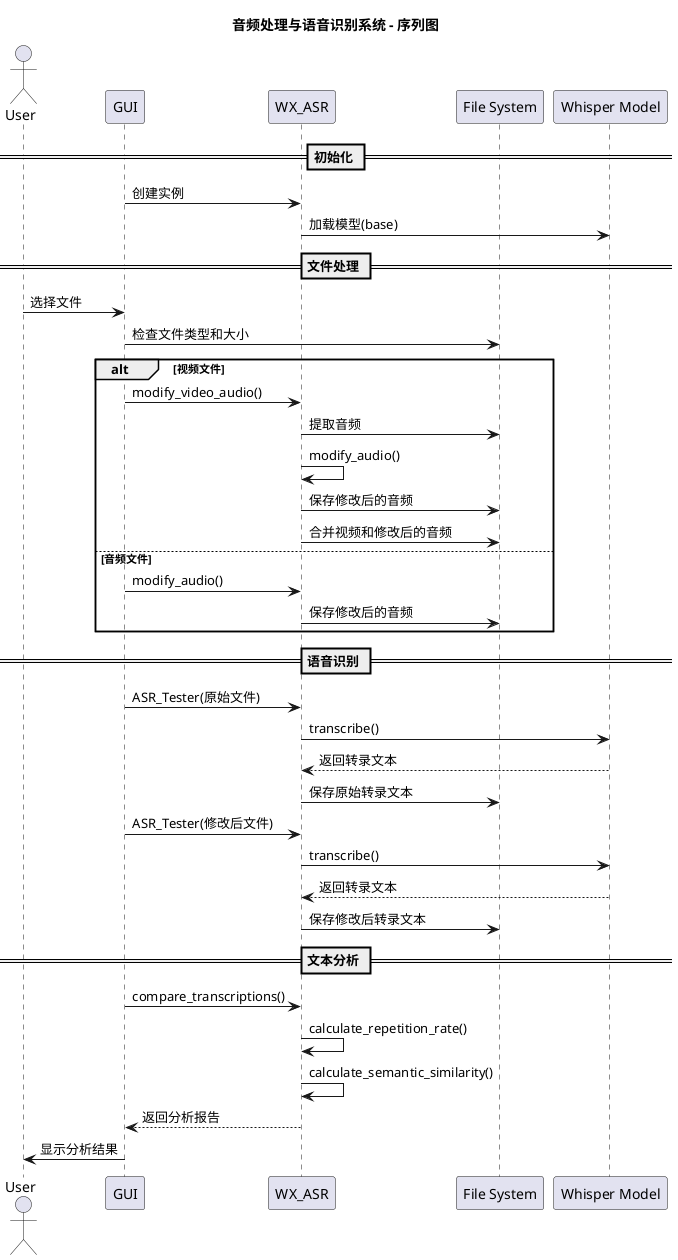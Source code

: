 @startuml WX_ASR Sequence

skinparam backgroundColor #FFFFFF
skinparam handwritten false
skinparam defaultFontName Microsoft YaHei

title 音频处理与语音识别系统 - 序列图

actor User
participant GUI
participant WX_ASR
participant "File System" as FS
participant "Whisper Model" as Whisper

== 初始化 ==
GUI -> WX_ASR: 创建实例
WX_ASR -> Whisper: 加载模型(base)

== 文件处理 ==
User -> GUI: 选择文件
GUI -> FS: 检查文件类型和大小

alt 视频文件
    GUI -> WX_ASR: modify_video_audio()
    WX_ASR -> FS: 提取音频
    WX_ASR -> WX_ASR: modify_audio()
    WX_ASR -> FS: 保存修改后的音频
    WX_ASR -> FS: 合并视频和修改后的音频
else 音频文件
    GUI -> WX_ASR: modify_audio()
    WX_ASR -> FS: 保存修改后的音频
end

== 语音识别 ==
GUI -> WX_ASR: ASR_Tester(原始文件)
WX_ASR -> Whisper: transcribe()
Whisper --> WX_ASR: 返回转录文本
WX_ASR -> FS: 保存原始转录文本

GUI -> WX_ASR: ASR_Tester(修改后文件)
WX_ASR -> Whisper: transcribe()
Whisper --> WX_ASR: 返回转录文本
WX_ASR -> FS: 保存修改后转录文本

== 文本分析 ==
GUI -> WX_ASR: compare_transcriptions()
WX_ASR -> WX_ASR: calculate_repetition_rate()
WX_ASR -> WX_ASR: calculate_semantic_similarity()
WX_ASR --> GUI: 返回分析报告
GUI -> User: 显示分析结果

@enduml